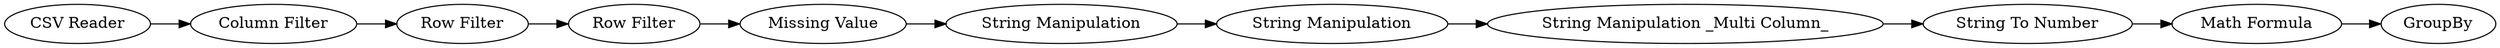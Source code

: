 digraph {
	7 -> 8
	4 -> 5
	11 -> 7
	8 -> 9
	3 -> 4
	5 -> 12
	1 -> 2
	9 -> 10
	2 -> 3
	12 -> 11
	5 [label="Missing Value"]
	1 [label="CSV Reader"]
	7 [label="String Manipulation _Multi Column_"]
	9 [label="Math Formula"]
	11 [label="String Manipulation"]
	4 [label="Row Filter"]
	10 [label=GroupBy]
	8 [label="String To Number"]
	3 [label="Row Filter"]
	2 [label="Column Filter"]
	12 [label="String Manipulation"]
	rankdir=LR
}
